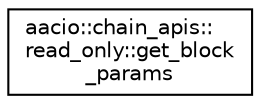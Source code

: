 digraph "Graphical Class Hierarchy"
{
  edge [fontname="Helvetica",fontsize="10",labelfontname="Helvetica",labelfontsize="10"];
  node [fontname="Helvetica",fontsize="10",shape=record];
  rankdir="LR";
  Node0 [label="aacio::chain_apis::\lread_only::get_block\l_params",height=0.2,width=0.4,color="black", fillcolor="white", style="filled",URL="$structaacio_1_1chain__apis_1_1read__only_1_1get__block__params.html"];
}

